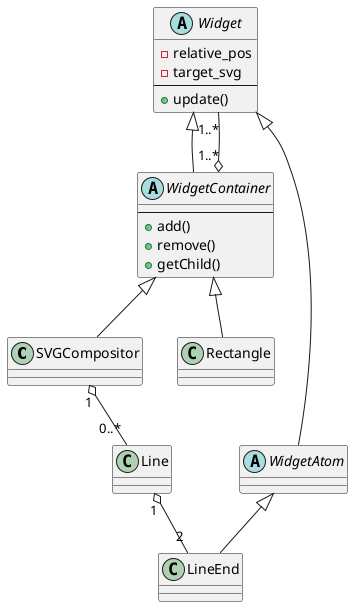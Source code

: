 @startuml "SVGCompositor"
class SVGCompositor
abstract Widget {
	- relative_pos
	- target_svg
	--
	+ update()
}
abstract WidgetContainer {
	--
	+ add()
	+ remove()
	+ getChild()
}
abstract WidgetAtom
class LineEnd

class Line

Widget <|-- WidgetAtom
Widget <|-- WidgetContainer
SVGCompositor "1" o-- "0..*" Line
WidgetContainer "1..*" o-- "1..*" Widget

WidgetContainer <|-- Rectangle

WidgetContainer <|-- SVGCompositor
WidgetAtom <|-- LineEnd
Line "1" o-- "2" LineEnd
@enduml
